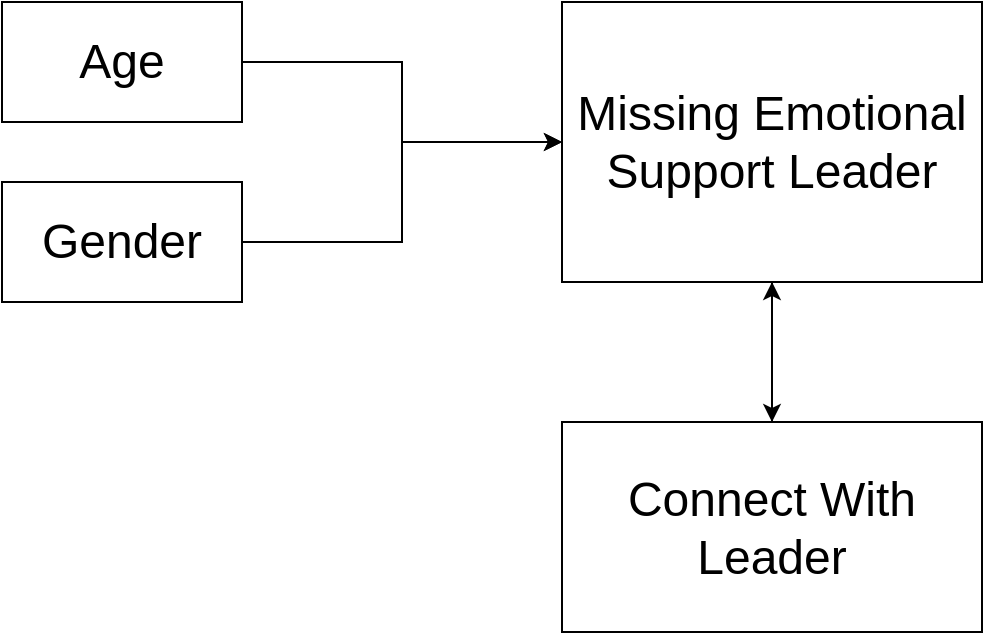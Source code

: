 <mxfile version="20.3.7" type="github">
  <diagram id="gasooFI3-UzfgPxFfxHz" name="Page-1">
    <mxGraphModel dx="1422" dy="705" grid="1" gridSize="10" guides="1" tooltips="1" connect="1" arrows="1" fold="1" page="1" pageScale="1" pageWidth="850" pageHeight="1100" math="0" shadow="0">
      <root>
        <mxCell id="0" />
        <mxCell id="1" parent="0" />
        <mxCell id="dcI_YtUWgUMhvirrNMS7-13" style="edgeStyle=orthogonalEdgeStyle;rounded=0;orthogonalLoop=1;jettySize=auto;html=1;entryX=0.5;entryY=0;entryDx=0;entryDy=0;fontSize=24;" edge="1" parent="1" source="dcI_YtUWgUMhvirrNMS7-1" target="dcI_YtUWgUMhvirrNMS7-6">
          <mxGeometry relative="1" as="geometry" />
        </mxCell>
        <mxCell id="dcI_YtUWgUMhvirrNMS7-1" value="&lt;font style=&quot;font-size: 24px;&quot;&gt;Missing Emotional Support Leader&lt;/font&gt;" style="rounded=0;whiteSpace=wrap;html=1;" vertex="1" parent="1">
          <mxGeometry x="510" y="120" width="210" height="140" as="geometry" />
        </mxCell>
        <mxCell id="dcI_YtUWgUMhvirrNMS7-11" style="edgeStyle=orthogonalEdgeStyle;rounded=0;orthogonalLoop=1;jettySize=auto;html=1;fontSize=24;" edge="1" parent="1" source="dcI_YtUWgUMhvirrNMS7-3" target="dcI_YtUWgUMhvirrNMS7-1">
          <mxGeometry relative="1" as="geometry" />
        </mxCell>
        <mxCell id="dcI_YtUWgUMhvirrNMS7-3" value="&lt;font style=&quot;font-size: 24px;&quot;&gt;Age&lt;/font&gt;" style="rounded=0;whiteSpace=wrap;html=1;" vertex="1" parent="1">
          <mxGeometry x="230" y="120" width="120" height="60" as="geometry" />
        </mxCell>
        <mxCell id="dcI_YtUWgUMhvirrNMS7-12" style="edgeStyle=orthogonalEdgeStyle;rounded=0;orthogonalLoop=1;jettySize=auto;html=1;fontSize=24;" edge="1" parent="1" source="dcI_YtUWgUMhvirrNMS7-5" target="dcI_YtUWgUMhvirrNMS7-1">
          <mxGeometry relative="1" as="geometry" />
        </mxCell>
        <mxCell id="dcI_YtUWgUMhvirrNMS7-5" value="&lt;font style=&quot;font-size: 24px;&quot;&gt;Gender&lt;/font&gt;" style="rounded=0;whiteSpace=wrap;html=1;" vertex="1" parent="1">
          <mxGeometry x="230" y="210" width="120" height="60" as="geometry" />
        </mxCell>
        <mxCell id="dcI_YtUWgUMhvirrNMS7-14" style="edgeStyle=orthogonalEdgeStyle;rounded=0;orthogonalLoop=1;jettySize=auto;html=1;fontSize=24;" edge="1" parent="1" source="dcI_YtUWgUMhvirrNMS7-6" target="dcI_YtUWgUMhvirrNMS7-1">
          <mxGeometry relative="1" as="geometry" />
        </mxCell>
        <mxCell id="dcI_YtUWgUMhvirrNMS7-6" value="&lt;font style=&quot;font-size: 24px;&quot;&gt;Connect With Leader&lt;/font&gt;" style="rounded=0;whiteSpace=wrap;html=1;" vertex="1" parent="1">
          <mxGeometry x="510" y="330" width="210" height="105" as="geometry" />
        </mxCell>
      </root>
    </mxGraphModel>
  </diagram>
</mxfile>
